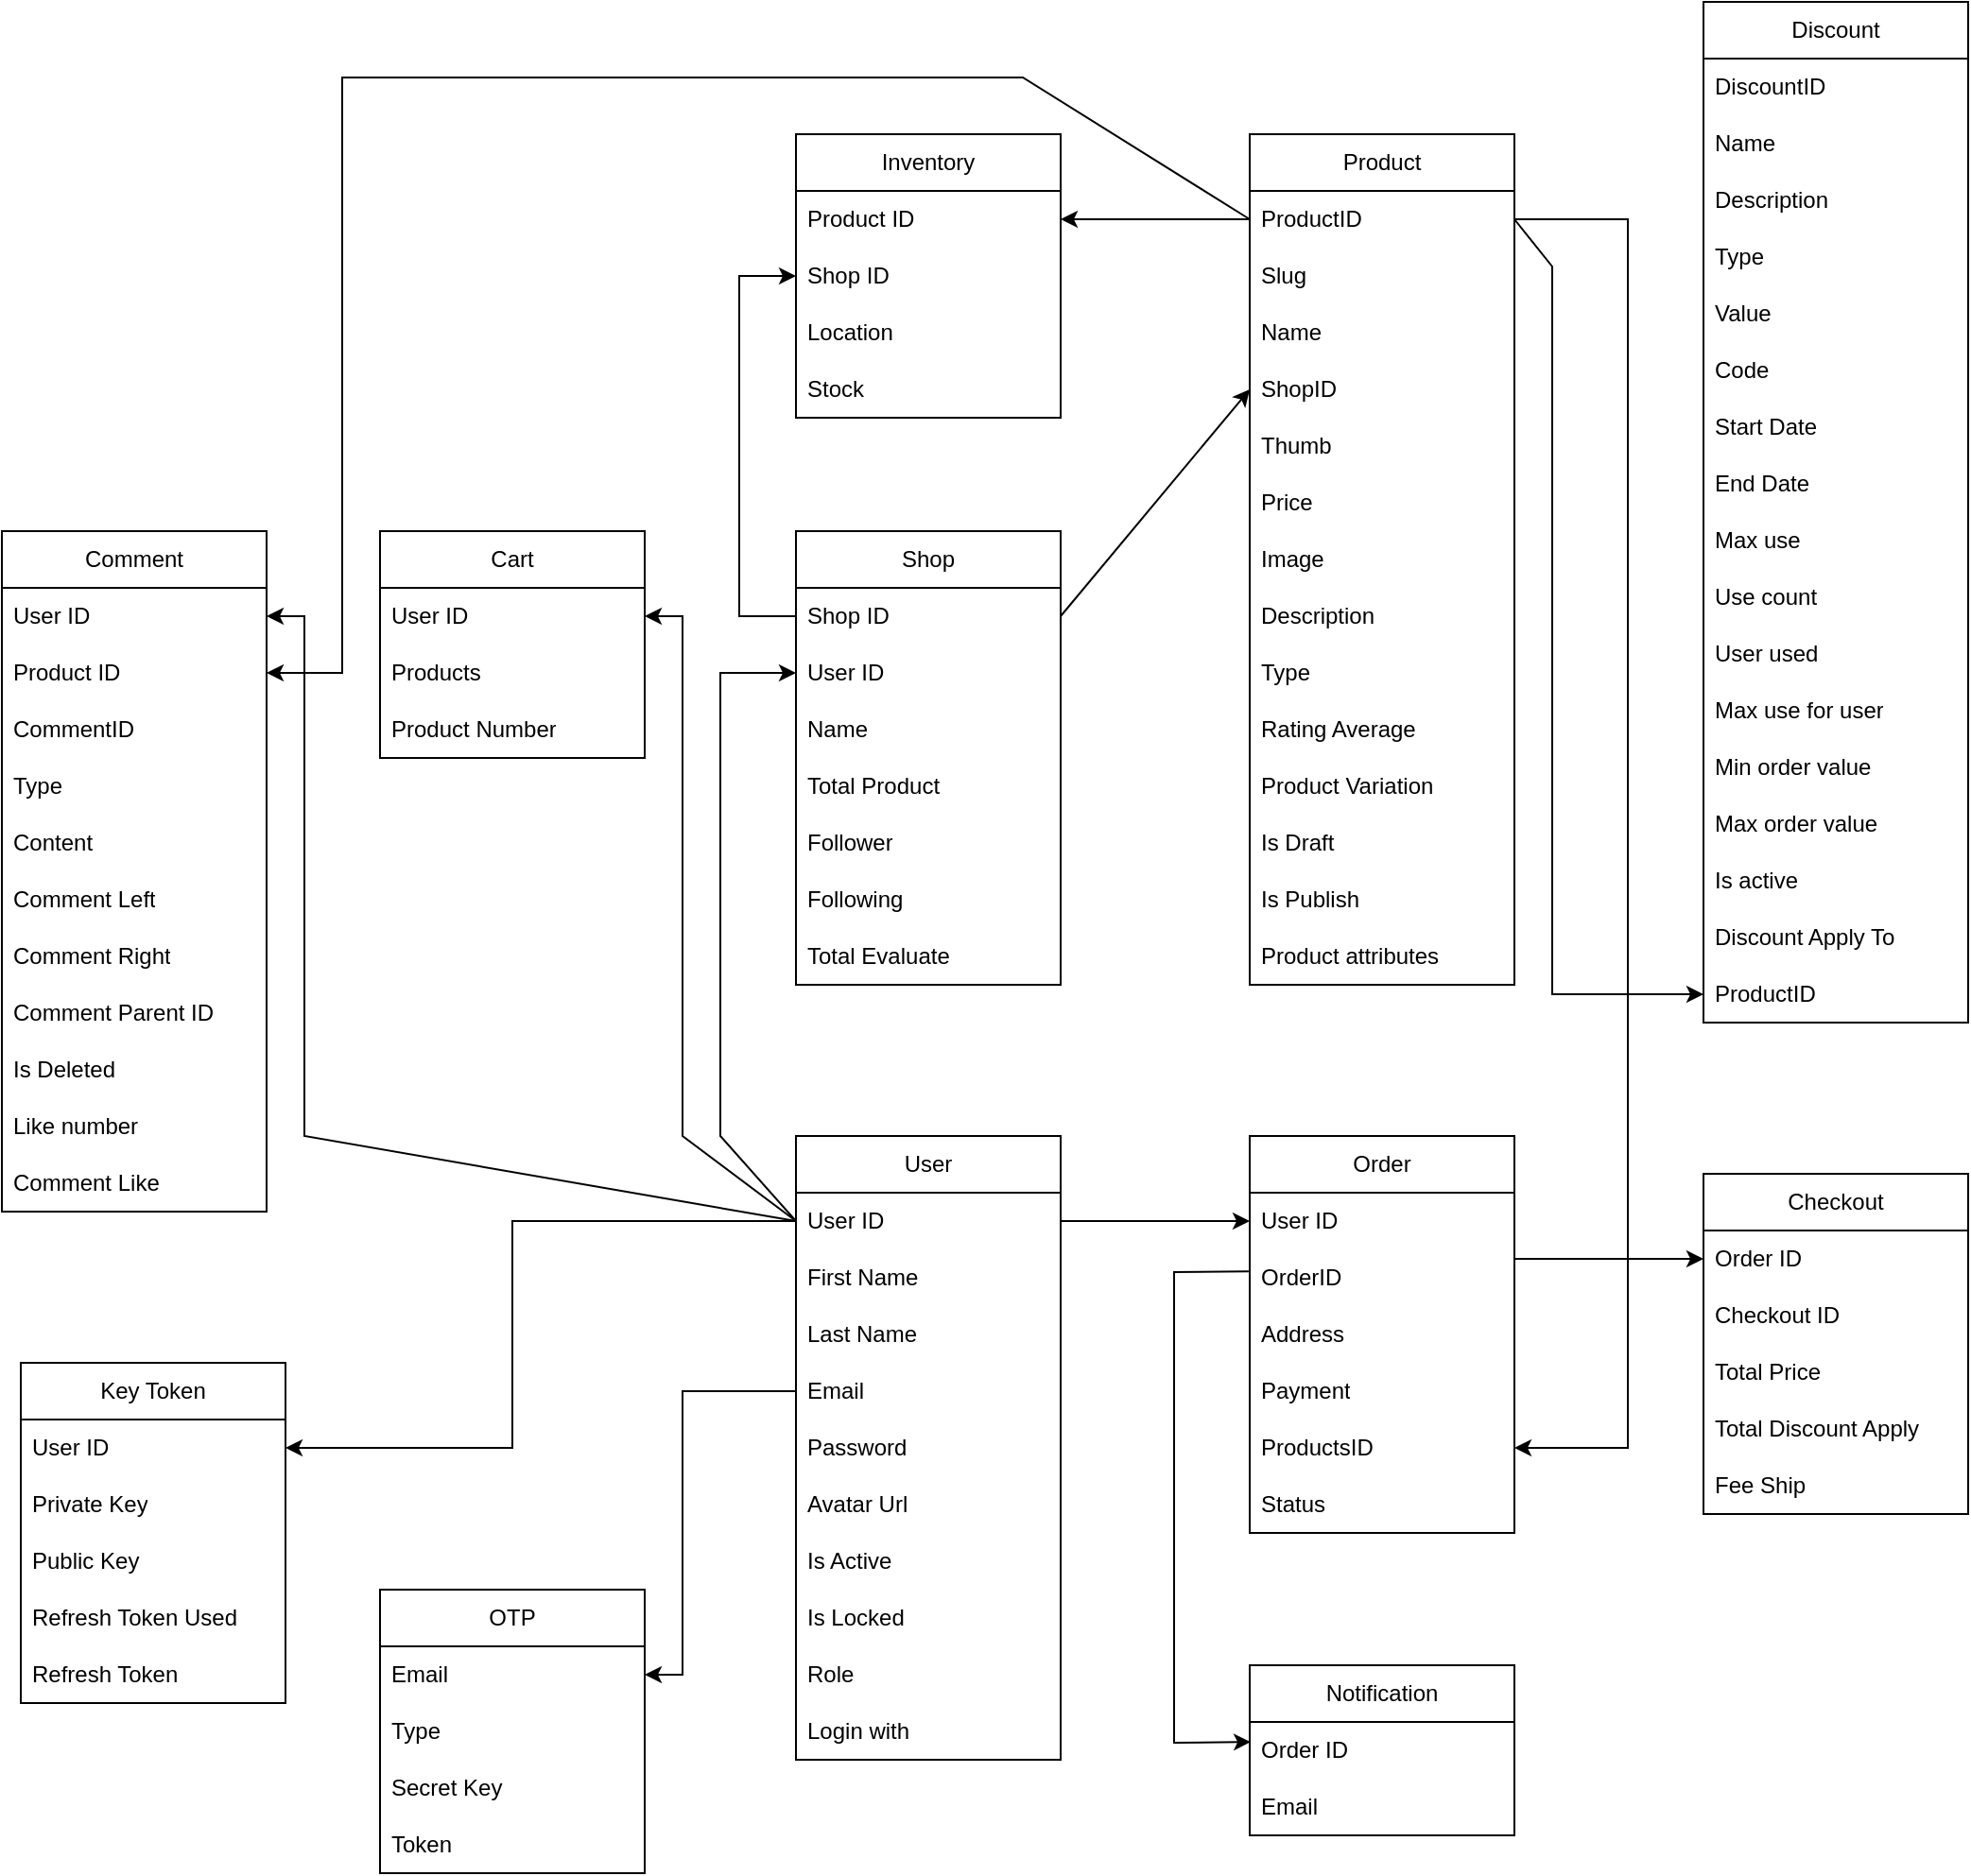 <mxfile version="21.6.9" type="github">
  <diagram name="Page-1" id="M_hGmnkSgsi9xznDHbb1">
    <mxGraphModel dx="2085" dy="1766" grid="1" gridSize="10" guides="1" tooltips="1" connect="1" arrows="1" fold="1" page="1" pageScale="1" pageWidth="850" pageHeight="1100" math="0" shadow="0">
      <root>
        <mxCell id="0" />
        <mxCell id="1" parent="0" />
        <mxCell id="zRqvdcfPMCtiTW_AI9Jo-5" value="User" style="swimlane;fontStyle=0;childLayout=stackLayout;horizontal=1;startSize=30;horizontalStack=0;resizeParent=1;resizeParentMax=0;resizeLast=0;collapsible=1;marginBottom=0;whiteSpace=wrap;html=1;" parent="1" vertex="1">
          <mxGeometry x="-400" y="40" width="140" height="330" as="geometry" />
        </mxCell>
        <mxCell id="zRqvdcfPMCtiTW_AI9Jo-6" value="User ID" style="text;strokeColor=none;fillColor=none;align=left;verticalAlign=middle;spacingLeft=4;spacingRight=4;overflow=hidden;points=[[0,0.5],[1,0.5]];portConstraint=eastwest;rotatable=0;whiteSpace=wrap;html=1;" parent="zRqvdcfPMCtiTW_AI9Jo-5" vertex="1">
          <mxGeometry y="30" width="140" height="30" as="geometry" />
        </mxCell>
        <mxCell id="zRqvdcfPMCtiTW_AI9Jo-7" value="First Name" style="text;strokeColor=none;fillColor=none;align=left;verticalAlign=middle;spacingLeft=4;spacingRight=4;overflow=hidden;points=[[0,0.5],[1,0.5]];portConstraint=eastwest;rotatable=0;whiteSpace=wrap;html=1;" parent="zRqvdcfPMCtiTW_AI9Jo-5" vertex="1">
          <mxGeometry y="60" width="140" height="30" as="geometry" />
        </mxCell>
        <mxCell id="zRqvdcfPMCtiTW_AI9Jo-8" value="Last Name" style="text;strokeColor=none;fillColor=none;align=left;verticalAlign=middle;spacingLeft=4;spacingRight=4;overflow=hidden;points=[[0,0.5],[1,0.5]];portConstraint=eastwest;rotatable=0;whiteSpace=wrap;html=1;" parent="zRqvdcfPMCtiTW_AI9Jo-5" vertex="1">
          <mxGeometry y="90" width="140" height="30" as="geometry" />
        </mxCell>
        <mxCell id="zRqvdcfPMCtiTW_AI9Jo-9" value="Email" style="text;strokeColor=none;fillColor=none;align=left;verticalAlign=middle;spacingLeft=4;spacingRight=4;overflow=hidden;points=[[0,0.5],[1,0.5]];portConstraint=eastwest;rotatable=0;whiteSpace=wrap;html=1;" parent="zRqvdcfPMCtiTW_AI9Jo-5" vertex="1">
          <mxGeometry y="120" width="140" height="30" as="geometry" />
        </mxCell>
        <mxCell id="kxRxlLuLil_mMb2oelkj-1" value="Password" style="text;strokeColor=none;fillColor=none;align=left;verticalAlign=middle;spacingLeft=4;spacingRight=4;overflow=hidden;points=[[0,0.5],[1,0.5]];portConstraint=eastwest;rotatable=0;whiteSpace=wrap;html=1;" parent="zRqvdcfPMCtiTW_AI9Jo-5" vertex="1">
          <mxGeometry y="150" width="140" height="30" as="geometry" />
        </mxCell>
        <mxCell id="zRqvdcfPMCtiTW_AI9Jo-10" value="Avatar Url" style="text;strokeColor=none;fillColor=none;align=left;verticalAlign=middle;spacingLeft=4;spacingRight=4;overflow=hidden;points=[[0,0.5],[1,0.5]];portConstraint=eastwest;rotatable=0;whiteSpace=wrap;html=1;" parent="zRqvdcfPMCtiTW_AI9Jo-5" vertex="1">
          <mxGeometry y="180" width="140" height="30" as="geometry" />
        </mxCell>
        <mxCell id="zRqvdcfPMCtiTW_AI9Jo-11" value="Is Active" style="text;strokeColor=none;fillColor=none;align=left;verticalAlign=middle;spacingLeft=4;spacingRight=4;overflow=hidden;points=[[0,0.5],[1,0.5]];portConstraint=eastwest;rotatable=0;whiteSpace=wrap;html=1;" parent="zRqvdcfPMCtiTW_AI9Jo-5" vertex="1">
          <mxGeometry y="210" width="140" height="30" as="geometry" />
        </mxCell>
        <mxCell id="zRqvdcfPMCtiTW_AI9Jo-12" value="Is Locked" style="text;strokeColor=none;fillColor=none;align=left;verticalAlign=middle;spacingLeft=4;spacingRight=4;overflow=hidden;points=[[0,0.5],[1,0.5]];portConstraint=eastwest;rotatable=0;whiteSpace=wrap;html=1;" parent="zRqvdcfPMCtiTW_AI9Jo-5" vertex="1">
          <mxGeometry y="240" width="140" height="30" as="geometry" />
        </mxCell>
        <mxCell id="zRqvdcfPMCtiTW_AI9Jo-13" value="Role" style="text;strokeColor=none;fillColor=none;align=left;verticalAlign=middle;spacingLeft=4;spacingRight=4;overflow=hidden;points=[[0,0.5],[1,0.5]];portConstraint=eastwest;rotatable=0;whiteSpace=wrap;html=1;" parent="zRqvdcfPMCtiTW_AI9Jo-5" vertex="1">
          <mxGeometry y="270" width="140" height="30" as="geometry" />
        </mxCell>
        <mxCell id="zRqvdcfPMCtiTW_AI9Jo-14" value="Login with" style="text;strokeColor=none;fillColor=none;align=left;verticalAlign=middle;spacingLeft=4;spacingRight=4;overflow=hidden;points=[[0,0.5],[1,0.5]];portConstraint=eastwest;rotatable=0;whiteSpace=wrap;html=1;" parent="zRqvdcfPMCtiTW_AI9Jo-5" vertex="1">
          <mxGeometry y="300" width="140" height="30" as="geometry" />
        </mxCell>
        <mxCell id="zRqvdcfPMCtiTW_AI9Jo-16" value="Key Token" style="swimlane;fontStyle=0;childLayout=stackLayout;horizontal=1;startSize=30;horizontalStack=0;resizeParent=1;resizeParentMax=0;resizeLast=0;collapsible=1;marginBottom=0;whiteSpace=wrap;html=1;" parent="1" vertex="1">
          <mxGeometry x="-810" y="160" width="140" height="180" as="geometry" />
        </mxCell>
        <mxCell id="zRqvdcfPMCtiTW_AI9Jo-17" value="User ID" style="text;strokeColor=none;fillColor=none;align=left;verticalAlign=middle;spacingLeft=4;spacingRight=4;overflow=hidden;points=[[0,0.5],[1,0.5]];portConstraint=eastwest;rotatable=0;whiteSpace=wrap;html=1;" parent="zRqvdcfPMCtiTW_AI9Jo-16" vertex="1">
          <mxGeometry y="30" width="140" height="30" as="geometry" />
        </mxCell>
        <mxCell id="zRqvdcfPMCtiTW_AI9Jo-18" value="Private Key" style="text;strokeColor=none;fillColor=none;align=left;verticalAlign=middle;spacingLeft=4;spacingRight=4;overflow=hidden;points=[[0,0.5],[1,0.5]];portConstraint=eastwest;rotatable=0;whiteSpace=wrap;html=1;" parent="zRqvdcfPMCtiTW_AI9Jo-16" vertex="1">
          <mxGeometry y="60" width="140" height="30" as="geometry" />
        </mxCell>
        <mxCell id="zRqvdcfPMCtiTW_AI9Jo-19" value="Public Key" style="text;strokeColor=none;fillColor=none;align=left;verticalAlign=middle;spacingLeft=4;spacingRight=4;overflow=hidden;points=[[0,0.5],[1,0.5]];portConstraint=eastwest;rotatable=0;whiteSpace=wrap;html=1;" parent="zRqvdcfPMCtiTW_AI9Jo-16" vertex="1">
          <mxGeometry y="90" width="140" height="30" as="geometry" />
        </mxCell>
        <mxCell id="zRqvdcfPMCtiTW_AI9Jo-20" value="Refresh Token Used" style="text;strokeColor=none;fillColor=none;align=left;verticalAlign=middle;spacingLeft=4;spacingRight=4;overflow=hidden;points=[[0,0.5],[1,0.5]];portConstraint=eastwest;rotatable=0;whiteSpace=wrap;html=1;" parent="zRqvdcfPMCtiTW_AI9Jo-16" vertex="1">
          <mxGeometry y="120" width="140" height="30" as="geometry" />
        </mxCell>
        <mxCell id="zRqvdcfPMCtiTW_AI9Jo-21" value="Refresh Token" style="text;strokeColor=none;fillColor=none;align=left;verticalAlign=middle;spacingLeft=4;spacingRight=4;overflow=hidden;points=[[0,0.5],[1,0.5]];portConstraint=eastwest;rotatable=0;whiteSpace=wrap;html=1;" parent="zRqvdcfPMCtiTW_AI9Jo-16" vertex="1">
          <mxGeometry y="150" width="140" height="30" as="geometry" />
        </mxCell>
        <mxCell id="zRqvdcfPMCtiTW_AI9Jo-22" value="OTP" style="swimlane;fontStyle=0;childLayout=stackLayout;horizontal=1;startSize=30;horizontalStack=0;resizeParent=1;resizeParentMax=0;resizeLast=0;collapsible=1;marginBottom=0;whiteSpace=wrap;html=1;" parent="1" vertex="1">
          <mxGeometry x="-620" y="280" width="140" height="150" as="geometry" />
        </mxCell>
        <mxCell id="zRqvdcfPMCtiTW_AI9Jo-23" value="Email" style="text;strokeColor=none;fillColor=none;align=left;verticalAlign=middle;spacingLeft=4;spacingRight=4;overflow=hidden;points=[[0,0.5],[1,0.5]];portConstraint=eastwest;rotatable=0;whiteSpace=wrap;html=1;" parent="zRqvdcfPMCtiTW_AI9Jo-22" vertex="1">
          <mxGeometry y="30" width="140" height="30" as="geometry" />
        </mxCell>
        <mxCell id="zRqvdcfPMCtiTW_AI9Jo-24" value="Type" style="text;strokeColor=none;fillColor=none;align=left;verticalAlign=middle;spacingLeft=4;spacingRight=4;overflow=hidden;points=[[0,0.5],[1,0.5]];portConstraint=eastwest;rotatable=0;whiteSpace=wrap;html=1;" parent="zRqvdcfPMCtiTW_AI9Jo-22" vertex="1">
          <mxGeometry y="60" width="140" height="30" as="geometry" />
        </mxCell>
        <mxCell id="zRqvdcfPMCtiTW_AI9Jo-25" value="Secret Key" style="text;strokeColor=none;fillColor=none;align=left;verticalAlign=middle;spacingLeft=4;spacingRight=4;overflow=hidden;points=[[0,0.5],[1,0.5]];portConstraint=eastwest;rotatable=0;whiteSpace=wrap;html=1;" parent="zRqvdcfPMCtiTW_AI9Jo-22" vertex="1">
          <mxGeometry y="90" width="140" height="30" as="geometry" />
        </mxCell>
        <mxCell id="zRqvdcfPMCtiTW_AI9Jo-26" value="Token" style="text;strokeColor=none;fillColor=none;align=left;verticalAlign=middle;spacingLeft=4;spacingRight=4;overflow=hidden;points=[[0,0.5],[1,0.5]];portConstraint=eastwest;rotatable=0;whiteSpace=wrap;html=1;" parent="zRqvdcfPMCtiTW_AI9Jo-22" vertex="1">
          <mxGeometry y="120" width="140" height="30" as="geometry" />
        </mxCell>
        <mxCell id="zRqvdcfPMCtiTW_AI9Jo-38" value="Product" style="swimlane;fontStyle=0;childLayout=stackLayout;horizontal=1;startSize=30;horizontalStack=0;resizeParent=1;resizeParentMax=0;resizeLast=0;collapsible=1;marginBottom=0;whiteSpace=wrap;html=1;" parent="1" vertex="1">
          <mxGeometry x="-160" y="-490" width="140" height="450" as="geometry" />
        </mxCell>
        <mxCell id="zRqvdcfPMCtiTW_AI9Jo-55" value="ProductID" style="text;strokeColor=none;fillColor=none;align=left;verticalAlign=middle;spacingLeft=4;spacingRight=4;overflow=hidden;points=[[0,0.5],[1,0.5]];portConstraint=eastwest;rotatable=0;whiteSpace=wrap;html=1;" parent="zRqvdcfPMCtiTW_AI9Jo-38" vertex="1">
          <mxGeometry y="30" width="140" height="30" as="geometry" />
        </mxCell>
        <mxCell id="zRqvdcfPMCtiTW_AI9Jo-41" value="Slug" style="text;strokeColor=none;fillColor=none;align=left;verticalAlign=middle;spacingLeft=4;spacingRight=4;overflow=hidden;points=[[0,0.5],[1,0.5]];portConstraint=eastwest;rotatable=0;whiteSpace=wrap;html=1;" parent="zRqvdcfPMCtiTW_AI9Jo-38" vertex="1">
          <mxGeometry y="60" width="140" height="30" as="geometry" />
        </mxCell>
        <mxCell id="zRqvdcfPMCtiTW_AI9Jo-39" value="Name" style="text;strokeColor=none;fillColor=none;align=left;verticalAlign=middle;spacingLeft=4;spacingRight=4;overflow=hidden;points=[[0,0.5],[1,0.5]];portConstraint=eastwest;rotatable=0;whiteSpace=wrap;html=1;" parent="zRqvdcfPMCtiTW_AI9Jo-38" vertex="1">
          <mxGeometry y="90" width="140" height="30" as="geometry" />
        </mxCell>
        <mxCell id="zRqvdcfPMCtiTW_AI9Jo-45" value="ShopID" style="text;strokeColor=none;fillColor=none;align=left;verticalAlign=middle;spacingLeft=4;spacingRight=4;overflow=hidden;points=[[0,0.5],[1,0.5]];portConstraint=eastwest;rotatable=0;whiteSpace=wrap;html=1;" parent="zRqvdcfPMCtiTW_AI9Jo-38" vertex="1">
          <mxGeometry y="120" width="140" height="30" as="geometry" />
        </mxCell>
        <mxCell id="zRqvdcfPMCtiTW_AI9Jo-40" value="Thumb" style="text;strokeColor=none;fillColor=none;align=left;verticalAlign=middle;spacingLeft=4;spacingRight=4;overflow=hidden;points=[[0,0.5],[1,0.5]];portConstraint=eastwest;rotatable=0;whiteSpace=wrap;html=1;" parent="zRqvdcfPMCtiTW_AI9Jo-38" vertex="1">
          <mxGeometry y="150" width="140" height="30" as="geometry" />
        </mxCell>
        <mxCell id="zRqvdcfPMCtiTW_AI9Jo-43" value="Price" style="text;strokeColor=none;fillColor=none;align=left;verticalAlign=middle;spacingLeft=4;spacingRight=4;overflow=hidden;points=[[0,0.5],[1,0.5]];portConstraint=eastwest;rotatable=0;whiteSpace=wrap;html=1;" parent="zRqvdcfPMCtiTW_AI9Jo-38" vertex="1">
          <mxGeometry y="180" width="140" height="30" as="geometry" />
        </mxCell>
        <mxCell id="zRqvdcfPMCtiTW_AI9Jo-49" value="Image" style="text;strokeColor=none;fillColor=none;align=left;verticalAlign=middle;spacingLeft=4;spacingRight=4;overflow=hidden;points=[[0,0.5],[1,0.5]];portConstraint=eastwest;rotatable=0;whiteSpace=wrap;html=1;" parent="zRqvdcfPMCtiTW_AI9Jo-38" vertex="1">
          <mxGeometry y="210" width="140" height="30" as="geometry" />
        </mxCell>
        <mxCell id="zRqvdcfPMCtiTW_AI9Jo-42" value="Description" style="text;strokeColor=none;fillColor=none;align=left;verticalAlign=middle;spacingLeft=4;spacingRight=4;overflow=hidden;points=[[0,0.5],[1,0.5]];portConstraint=eastwest;rotatable=0;whiteSpace=wrap;html=1;" parent="zRqvdcfPMCtiTW_AI9Jo-38" vertex="1">
          <mxGeometry y="240" width="140" height="30" as="geometry" />
        </mxCell>
        <mxCell id="zRqvdcfPMCtiTW_AI9Jo-50" value="Type" style="text;strokeColor=none;fillColor=none;align=left;verticalAlign=middle;spacingLeft=4;spacingRight=4;overflow=hidden;points=[[0,0.5],[1,0.5]];portConstraint=eastwest;rotatable=0;whiteSpace=wrap;html=1;" parent="zRqvdcfPMCtiTW_AI9Jo-38" vertex="1">
          <mxGeometry y="270" width="140" height="30" as="geometry" />
        </mxCell>
        <mxCell id="zRqvdcfPMCtiTW_AI9Jo-44" value="Rating Average" style="text;strokeColor=none;fillColor=none;align=left;verticalAlign=middle;spacingLeft=4;spacingRight=4;overflow=hidden;points=[[0,0.5],[1,0.5]];portConstraint=eastwest;rotatable=0;whiteSpace=wrap;html=1;" parent="zRqvdcfPMCtiTW_AI9Jo-38" vertex="1">
          <mxGeometry y="300" width="140" height="30" as="geometry" />
        </mxCell>
        <mxCell id="zRqvdcfPMCtiTW_AI9Jo-46" value="Product Variation" style="text;strokeColor=none;fillColor=none;align=left;verticalAlign=middle;spacingLeft=4;spacingRight=4;overflow=hidden;points=[[0,0.5],[1,0.5]];portConstraint=eastwest;rotatable=0;whiteSpace=wrap;html=1;" parent="zRqvdcfPMCtiTW_AI9Jo-38" vertex="1">
          <mxGeometry y="330" width="140" height="30" as="geometry" />
        </mxCell>
        <mxCell id="zRqvdcfPMCtiTW_AI9Jo-47" value="Is Draft" style="text;strokeColor=none;fillColor=none;align=left;verticalAlign=middle;spacingLeft=4;spacingRight=4;overflow=hidden;points=[[0,0.5],[1,0.5]];portConstraint=eastwest;rotatable=0;whiteSpace=wrap;html=1;" parent="zRqvdcfPMCtiTW_AI9Jo-38" vertex="1">
          <mxGeometry y="360" width="140" height="30" as="geometry" />
        </mxCell>
        <mxCell id="zRqvdcfPMCtiTW_AI9Jo-48" value="Is Publish" style="text;strokeColor=none;fillColor=none;align=left;verticalAlign=middle;spacingLeft=4;spacingRight=4;overflow=hidden;points=[[0,0.5],[1,0.5]];portConstraint=eastwest;rotatable=0;whiteSpace=wrap;html=1;" parent="zRqvdcfPMCtiTW_AI9Jo-38" vertex="1">
          <mxGeometry y="390" width="140" height="30" as="geometry" />
        </mxCell>
        <mxCell id="zRqvdcfPMCtiTW_AI9Jo-71" value="Product attributes" style="text;strokeColor=none;fillColor=none;align=left;verticalAlign=middle;spacingLeft=4;spacingRight=4;overflow=hidden;points=[[0,0.5],[1,0.5]];portConstraint=eastwest;rotatable=0;whiteSpace=wrap;html=1;" parent="zRqvdcfPMCtiTW_AI9Jo-38" vertex="1">
          <mxGeometry y="420" width="140" height="30" as="geometry" />
        </mxCell>
        <mxCell id="zRqvdcfPMCtiTW_AI9Jo-51" value="Discount" style="swimlane;fontStyle=0;childLayout=stackLayout;horizontal=1;startSize=30;horizontalStack=0;resizeParent=1;resizeParentMax=0;resizeLast=0;collapsible=1;marginBottom=0;whiteSpace=wrap;html=1;" parent="1" vertex="1">
          <mxGeometry x="80" y="-560" width="140" height="540" as="geometry" />
        </mxCell>
        <mxCell id="zRqvdcfPMCtiTW_AI9Jo-52" value="DiscountID" style="text;strokeColor=none;fillColor=none;align=left;verticalAlign=middle;spacingLeft=4;spacingRight=4;overflow=hidden;points=[[0,0.5],[1,0.5]];portConstraint=eastwest;rotatable=0;whiteSpace=wrap;html=1;" parent="zRqvdcfPMCtiTW_AI9Jo-51" vertex="1">
          <mxGeometry y="30" width="140" height="30" as="geometry" />
        </mxCell>
        <mxCell id="zRqvdcfPMCtiTW_AI9Jo-53" value="Name" style="text;strokeColor=none;fillColor=none;align=left;verticalAlign=middle;spacingLeft=4;spacingRight=4;overflow=hidden;points=[[0,0.5],[1,0.5]];portConstraint=eastwest;rotatable=0;whiteSpace=wrap;html=1;" parent="zRqvdcfPMCtiTW_AI9Jo-51" vertex="1">
          <mxGeometry y="60" width="140" height="30" as="geometry" />
        </mxCell>
        <mxCell id="zRqvdcfPMCtiTW_AI9Jo-54" value="Description" style="text;strokeColor=none;fillColor=none;align=left;verticalAlign=middle;spacingLeft=4;spacingRight=4;overflow=hidden;points=[[0,0.5],[1,0.5]];portConstraint=eastwest;rotatable=0;whiteSpace=wrap;html=1;" parent="zRqvdcfPMCtiTW_AI9Jo-51" vertex="1">
          <mxGeometry y="90" width="140" height="30" as="geometry" />
        </mxCell>
        <mxCell id="zRqvdcfPMCtiTW_AI9Jo-56" value="Type" style="text;strokeColor=none;fillColor=none;align=left;verticalAlign=middle;spacingLeft=4;spacingRight=4;overflow=hidden;points=[[0,0.5],[1,0.5]];portConstraint=eastwest;rotatable=0;whiteSpace=wrap;html=1;" parent="zRqvdcfPMCtiTW_AI9Jo-51" vertex="1">
          <mxGeometry y="120" width="140" height="30" as="geometry" />
        </mxCell>
        <mxCell id="zRqvdcfPMCtiTW_AI9Jo-57" value="Value" style="text;strokeColor=none;fillColor=none;align=left;verticalAlign=middle;spacingLeft=4;spacingRight=4;overflow=hidden;points=[[0,0.5],[1,0.5]];portConstraint=eastwest;rotatable=0;whiteSpace=wrap;html=1;" parent="zRqvdcfPMCtiTW_AI9Jo-51" vertex="1">
          <mxGeometry y="150" width="140" height="30" as="geometry" />
        </mxCell>
        <mxCell id="zRqvdcfPMCtiTW_AI9Jo-58" value="Code" style="text;strokeColor=none;fillColor=none;align=left;verticalAlign=middle;spacingLeft=4;spacingRight=4;overflow=hidden;points=[[0,0.5],[1,0.5]];portConstraint=eastwest;rotatable=0;whiteSpace=wrap;html=1;" parent="zRqvdcfPMCtiTW_AI9Jo-51" vertex="1">
          <mxGeometry y="180" width="140" height="30" as="geometry" />
        </mxCell>
        <mxCell id="zRqvdcfPMCtiTW_AI9Jo-59" value="Start Date" style="text;strokeColor=none;fillColor=none;align=left;verticalAlign=middle;spacingLeft=4;spacingRight=4;overflow=hidden;points=[[0,0.5],[1,0.5]];portConstraint=eastwest;rotatable=0;whiteSpace=wrap;html=1;" parent="zRqvdcfPMCtiTW_AI9Jo-51" vertex="1">
          <mxGeometry y="210" width="140" height="30" as="geometry" />
        </mxCell>
        <mxCell id="zRqvdcfPMCtiTW_AI9Jo-60" value="End Date" style="text;strokeColor=none;fillColor=none;align=left;verticalAlign=middle;spacingLeft=4;spacingRight=4;overflow=hidden;points=[[0,0.5],[1,0.5]];portConstraint=eastwest;rotatable=0;whiteSpace=wrap;html=1;" parent="zRqvdcfPMCtiTW_AI9Jo-51" vertex="1">
          <mxGeometry y="240" width="140" height="30" as="geometry" />
        </mxCell>
        <mxCell id="zRqvdcfPMCtiTW_AI9Jo-61" value="Max use" style="text;strokeColor=none;fillColor=none;align=left;verticalAlign=middle;spacingLeft=4;spacingRight=4;overflow=hidden;points=[[0,0.5],[1,0.5]];portConstraint=eastwest;rotatable=0;whiteSpace=wrap;html=1;" parent="zRqvdcfPMCtiTW_AI9Jo-51" vertex="1">
          <mxGeometry y="270" width="140" height="30" as="geometry" />
        </mxCell>
        <mxCell id="zRqvdcfPMCtiTW_AI9Jo-62" value="Use count" style="text;strokeColor=none;fillColor=none;align=left;verticalAlign=middle;spacingLeft=4;spacingRight=4;overflow=hidden;points=[[0,0.5],[1,0.5]];portConstraint=eastwest;rotatable=0;whiteSpace=wrap;html=1;" parent="zRqvdcfPMCtiTW_AI9Jo-51" vertex="1">
          <mxGeometry y="300" width="140" height="30" as="geometry" />
        </mxCell>
        <mxCell id="zRqvdcfPMCtiTW_AI9Jo-63" value="User used" style="text;strokeColor=none;fillColor=none;align=left;verticalAlign=middle;spacingLeft=4;spacingRight=4;overflow=hidden;points=[[0,0.5],[1,0.5]];portConstraint=eastwest;rotatable=0;whiteSpace=wrap;html=1;" parent="zRqvdcfPMCtiTW_AI9Jo-51" vertex="1">
          <mxGeometry y="330" width="140" height="30" as="geometry" />
        </mxCell>
        <mxCell id="zRqvdcfPMCtiTW_AI9Jo-64" value="Max use for user" style="text;strokeColor=none;fillColor=none;align=left;verticalAlign=middle;spacingLeft=4;spacingRight=4;overflow=hidden;points=[[0,0.5],[1,0.5]];portConstraint=eastwest;rotatable=0;whiteSpace=wrap;html=1;" parent="zRqvdcfPMCtiTW_AI9Jo-51" vertex="1">
          <mxGeometry y="360" width="140" height="30" as="geometry" />
        </mxCell>
        <mxCell id="zRqvdcfPMCtiTW_AI9Jo-65" value="Min order value" style="text;strokeColor=none;fillColor=none;align=left;verticalAlign=middle;spacingLeft=4;spacingRight=4;overflow=hidden;points=[[0,0.5],[1,0.5]];portConstraint=eastwest;rotatable=0;whiteSpace=wrap;html=1;" parent="zRqvdcfPMCtiTW_AI9Jo-51" vertex="1">
          <mxGeometry y="390" width="140" height="30" as="geometry" />
        </mxCell>
        <mxCell id="zRqvdcfPMCtiTW_AI9Jo-66" value="Max order value" style="text;strokeColor=none;fillColor=none;align=left;verticalAlign=middle;spacingLeft=4;spacingRight=4;overflow=hidden;points=[[0,0.5],[1,0.5]];portConstraint=eastwest;rotatable=0;whiteSpace=wrap;html=1;" parent="zRqvdcfPMCtiTW_AI9Jo-51" vertex="1">
          <mxGeometry y="420" width="140" height="30" as="geometry" />
        </mxCell>
        <mxCell id="zRqvdcfPMCtiTW_AI9Jo-68" value="Is active" style="text;strokeColor=none;fillColor=none;align=left;verticalAlign=middle;spacingLeft=4;spacingRight=4;overflow=hidden;points=[[0,0.5],[1,0.5]];portConstraint=eastwest;rotatable=0;whiteSpace=wrap;html=1;" parent="zRqvdcfPMCtiTW_AI9Jo-51" vertex="1">
          <mxGeometry y="450" width="140" height="30" as="geometry" />
        </mxCell>
        <mxCell id="zRqvdcfPMCtiTW_AI9Jo-69" value="Discount Apply To" style="text;strokeColor=none;fillColor=none;align=left;verticalAlign=middle;spacingLeft=4;spacingRight=4;overflow=hidden;points=[[0,0.5],[1,0.5]];portConstraint=eastwest;rotatable=0;whiteSpace=wrap;html=1;" parent="zRqvdcfPMCtiTW_AI9Jo-51" vertex="1">
          <mxGeometry y="480" width="140" height="30" as="geometry" />
        </mxCell>
        <mxCell id="zRqvdcfPMCtiTW_AI9Jo-70" value="ProductID" style="text;strokeColor=none;fillColor=none;align=left;verticalAlign=middle;spacingLeft=4;spacingRight=4;overflow=hidden;points=[[0,0.5],[1,0.5]];portConstraint=eastwest;rotatable=0;whiteSpace=wrap;html=1;" parent="zRqvdcfPMCtiTW_AI9Jo-51" vertex="1">
          <mxGeometry y="510" width="140" height="30" as="geometry" />
        </mxCell>
        <mxCell id="zRqvdcfPMCtiTW_AI9Jo-72" value="Shop" style="swimlane;fontStyle=0;childLayout=stackLayout;horizontal=1;startSize=30;horizontalStack=0;resizeParent=1;resizeParentMax=0;resizeLast=0;collapsible=1;marginBottom=0;whiteSpace=wrap;html=1;" parent="1" vertex="1">
          <mxGeometry x="-400" y="-280" width="140" height="240" as="geometry" />
        </mxCell>
        <mxCell id="zRqvdcfPMCtiTW_AI9Jo-75" value="Shop ID" style="text;strokeColor=none;fillColor=none;align=left;verticalAlign=middle;spacingLeft=4;spacingRight=4;overflow=hidden;points=[[0,0.5],[1,0.5]];portConstraint=eastwest;rotatable=0;whiteSpace=wrap;html=1;" parent="zRqvdcfPMCtiTW_AI9Jo-72" vertex="1">
          <mxGeometry y="30" width="140" height="30" as="geometry" />
        </mxCell>
        <mxCell id="zRqvdcfPMCtiTW_AI9Jo-73" value="User ID" style="text;strokeColor=none;fillColor=none;align=left;verticalAlign=middle;spacingLeft=4;spacingRight=4;overflow=hidden;points=[[0,0.5],[1,0.5]];portConstraint=eastwest;rotatable=0;whiteSpace=wrap;html=1;" parent="zRqvdcfPMCtiTW_AI9Jo-72" vertex="1">
          <mxGeometry y="60" width="140" height="30" as="geometry" />
        </mxCell>
        <mxCell id="zRqvdcfPMCtiTW_AI9Jo-74" value="Name" style="text;strokeColor=none;fillColor=none;align=left;verticalAlign=middle;spacingLeft=4;spacingRight=4;overflow=hidden;points=[[0,0.5],[1,0.5]];portConstraint=eastwest;rotatable=0;whiteSpace=wrap;html=1;" parent="zRqvdcfPMCtiTW_AI9Jo-72" vertex="1">
          <mxGeometry y="90" width="140" height="30" as="geometry" />
        </mxCell>
        <mxCell id="zRqvdcfPMCtiTW_AI9Jo-76" value="Total Product" style="text;strokeColor=none;fillColor=none;align=left;verticalAlign=middle;spacingLeft=4;spacingRight=4;overflow=hidden;points=[[0,0.5],[1,0.5]];portConstraint=eastwest;rotatable=0;whiteSpace=wrap;html=1;" parent="zRqvdcfPMCtiTW_AI9Jo-72" vertex="1">
          <mxGeometry y="120" width="140" height="30" as="geometry" />
        </mxCell>
        <mxCell id="zRqvdcfPMCtiTW_AI9Jo-77" value="Follower" style="text;strokeColor=none;fillColor=none;align=left;verticalAlign=middle;spacingLeft=4;spacingRight=4;overflow=hidden;points=[[0,0.5],[1,0.5]];portConstraint=eastwest;rotatable=0;whiteSpace=wrap;html=1;" parent="zRqvdcfPMCtiTW_AI9Jo-72" vertex="1">
          <mxGeometry y="150" width="140" height="30" as="geometry" />
        </mxCell>
        <mxCell id="zRqvdcfPMCtiTW_AI9Jo-78" value="Following" style="text;strokeColor=none;fillColor=none;align=left;verticalAlign=middle;spacingLeft=4;spacingRight=4;overflow=hidden;points=[[0,0.5],[1,0.5]];portConstraint=eastwest;rotatable=0;whiteSpace=wrap;html=1;" parent="zRqvdcfPMCtiTW_AI9Jo-72" vertex="1">
          <mxGeometry y="180" width="140" height="30" as="geometry" />
        </mxCell>
        <mxCell id="zRqvdcfPMCtiTW_AI9Jo-79" value="Total Evaluate" style="text;strokeColor=none;fillColor=none;align=left;verticalAlign=middle;spacingLeft=4;spacingRight=4;overflow=hidden;points=[[0,0.5],[1,0.5]];portConstraint=eastwest;rotatable=0;whiteSpace=wrap;html=1;" parent="zRqvdcfPMCtiTW_AI9Jo-72" vertex="1">
          <mxGeometry y="210" width="140" height="30" as="geometry" />
        </mxCell>
        <mxCell id="zRqvdcfPMCtiTW_AI9Jo-80" value="Order" style="swimlane;fontStyle=0;childLayout=stackLayout;horizontal=1;startSize=30;horizontalStack=0;resizeParent=1;resizeParentMax=0;resizeLast=0;collapsible=1;marginBottom=0;whiteSpace=wrap;html=1;" parent="1" vertex="1">
          <mxGeometry x="-160" y="40" width="140" height="210" as="geometry" />
        </mxCell>
        <mxCell id="zRqvdcfPMCtiTW_AI9Jo-108" value="User ID" style="text;strokeColor=none;fillColor=none;align=left;verticalAlign=middle;spacingLeft=4;spacingRight=4;overflow=hidden;points=[[0,0.5],[1,0.5]];portConstraint=eastwest;rotatable=0;whiteSpace=wrap;html=1;" parent="zRqvdcfPMCtiTW_AI9Jo-80" vertex="1">
          <mxGeometry y="30" width="140" height="30" as="geometry" />
        </mxCell>
        <mxCell id="zRqvdcfPMCtiTW_AI9Jo-82" value="OrderID" style="text;strokeColor=none;fillColor=none;align=left;verticalAlign=middle;spacingLeft=4;spacingRight=4;overflow=hidden;points=[[0,0.5],[1,0.5]];portConstraint=eastwest;rotatable=0;whiteSpace=wrap;html=1;" parent="zRqvdcfPMCtiTW_AI9Jo-80" vertex="1">
          <mxGeometry y="60" width="140" height="30" as="geometry" />
        </mxCell>
        <mxCell id="zRqvdcfPMCtiTW_AI9Jo-83" value="Address" style="text;strokeColor=none;fillColor=none;align=left;verticalAlign=middle;spacingLeft=4;spacingRight=4;overflow=hidden;points=[[0,0.5],[1,0.5]];portConstraint=eastwest;rotatable=0;whiteSpace=wrap;html=1;" parent="zRqvdcfPMCtiTW_AI9Jo-80" vertex="1">
          <mxGeometry y="90" width="140" height="30" as="geometry" />
        </mxCell>
        <mxCell id="zRqvdcfPMCtiTW_AI9Jo-84" value="Payment" style="text;strokeColor=none;fillColor=none;align=left;verticalAlign=middle;spacingLeft=4;spacingRight=4;overflow=hidden;points=[[0,0.5],[1,0.5]];portConstraint=eastwest;rotatable=0;whiteSpace=wrap;html=1;" parent="zRqvdcfPMCtiTW_AI9Jo-80" vertex="1">
          <mxGeometry y="120" width="140" height="30" as="geometry" />
        </mxCell>
        <mxCell id="zRqvdcfPMCtiTW_AI9Jo-85" value="ProductsID" style="text;strokeColor=none;fillColor=none;align=left;verticalAlign=middle;spacingLeft=4;spacingRight=4;overflow=hidden;points=[[0,0.5],[1,0.5]];portConstraint=eastwest;rotatable=0;whiteSpace=wrap;html=1;" parent="zRqvdcfPMCtiTW_AI9Jo-80" vertex="1">
          <mxGeometry y="150" width="140" height="30" as="geometry" />
        </mxCell>
        <mxCell id="zRqvdcfPMCtiTW_AI9Jo-86" value="Status" style="text;strokeColor=none;fillColor=none;align=left;verticalAlign=middle;spacingLeft=4;spacingRight=4;overflow=hidden;points=[[0,0.5],[1,0.5]];portConstraint=eastwest;rotatable=0;whiteSpace=wrap;html=1;" parent="zRqvdcfPMCtiTW_AI9Jo-80" vertex="1">
          <mxGeometry y="180" width="140" height="30" as="geometry" />
        </mxCell>
        <mxCell id="zRqvdcfPMCtiTW_AI9Jo-87" value="Checkout" style="swimlane;fontStyle=0;childLayout=stackLayout;horizontal=1;startSize=30;horizontalStack=0;resizeParent=1;resizeParentMax=0;resizeLast=0;collapsible=1;marginBottom=0;whiteSpace=wrap;html=1;" parent="1" vertex="1">
          <mxGeometry x="80" y="60" width="140" height="180" as="geometry" />
        </mxCell>
        <mxCell id="zRqvdcfPMCtiTW_AI9Jo-88" value="Order ID" style="text;strokeColor=none;fillColor=none;align=left;verticalAlign=middle;spacingLeft=4;spacingRight=4;overflow=hidden;points=[[0,0.5],[1,0.5]];portConstraint=eastwest;rotatable=0;whiteSpace=wrap;html=1;" parent="zRqvdcfPMCtiTW_AI9Jo-87" vertex="1">
          <mxGeometry y="30" width="140" height="30" as="geometry" />
        </mxCell>
        <mxCell id="tHatyI_C3XNmniZCfLCv-1" value="Checkout ID" style="text;strokeColor=none;fillColor=none;align=left;verticalAlign=middle;spacingLeft=4;spacingRight=4;overflow=hidden;points=[[0,0.5],[1,0.5]];portConstraint=eastwest;rotatable=0;whiteSpace=wrap;html=1;" parent="zRqvdcfPMCtiTW_AI9Jo-87" vertex="1">
          <mxGeometry y="60" width="140" height="30" as="geometry" />
        </mxCell>
        <mxCell id="zRqvdcfPMCtiTW_AI9Jo-89" value="Total Price" style="text;strokeColor=none;fillColor=none;align=left;verticalAlign=middle;spacingLeft=4;spacingRight=4;overflow=hidden;points=[[0,0.5],[1,0.5]];portConstraint=eastwest;rotatable=0;whiteSpace=wrap;html=1;" parent="zRqvdcfPMCtiTW_AI9Jo-87" vertex="1">
          <mxGeometry y="90" width="140" height="30" as="geometry" />
        </mxCell>
        <mxCell id="zRqvdcfPMCtiTW_AI9Jo-90" value="Total Discount Apply" style="text;strokeColor=none;fillColor=none;align=left;verticalAlign=middle;spacingLeft=4;spacingRight=4;overflow=hidden;points=[[0,0.5],[1,0.5]];portConstraint=eastwest;rotatable=0;whiteSpace=wrap;html=1;" parent="zRqvdcfPMCtiTW_AI9Jo-87" vertex="1">
          <mxGeometry y="120" width="140" height="30" as="geometry" />
        </mxCell>
        <mxCell id="zRqvdcfPMCtiTW_AI9Jo-91" value="Fee Ship" style="text;strokeColor=none;fillColor=none;align=left;verticalAlign=middle;spacingLeft=4;spacingRight=4;overflow=hidden;points=[[0,0.5],[1,0.5]];portConstraint=eastwest;rotatable=0;whiteSpace=wrap;html=1;" parent="zRqvdcfPMCtiTW_AI9Jo-87" vertex="1">
          <mxGeometry y="150" width="140" height="30" as="geometry" />
        </mxCell>
        <mxCell id="zRqvdcfPMCtiTW_AI9Jo-104" value="Inventory" style="swimlane;fontStyle=0;childLayout=stackLayout;horizontal=1;startSize=30;horizontalStack=0;resizeParent=1;resizeParentMax=0;resizeLast=0;collapsible=1;marginBottom=0;whiteSpace=wrap;html=1;" parent="1" vertex="1">
          <mxGeometry x="-400" y="-490" width="140" height="150" as="geometry" />
        </mxCell>
        <mxCell id="zRqvdcfPMCtiTW_AI9Jo-105" value="Product ID" style="text;strokeColor=none;fillColor=none;align=left;verticalAlign=middle;spacingLeft=4;spacingRight=4;overflow=hidden;points=[[0,0.5],[1,0.5]];portConstraint=eastwest;rotatable=0;whiteSpace=wrap;html=1;" parent="zRqvdcfPMCtiTW_AI9Jo-104" vertex="1">
          <mxGeometry y="30" width="140" height="30" as="geometry" />
        </mxCell>
        <mxCell id="zRqvdcfPMCtiTW_AI9Jo-106" value="Shop ID" style="text;strokeColor=none;fillColor=none;align=left;verticalAlign=middle;spacingLeft=4;spacingRight=4;overflow=hidden;points=[[0,0.5],[1,0.5]];portConstraint=eastwest;rotatable=0;whiteSpace=wrap;html=1;" parent="zRqvdcfPMCtiTW_AI9Jo-104" vertex="1">
          <mxGeometry y="60" width="140" height="30" as="geometry" />
        </mxCell>
        <mxCell id="zRqvdcfPMCtiTW_AI9Jo-107" value="Location" style="text;strokeColor=none;fillColor=none;align=left;verticalAlign=middle;spacingLeft=4;spacingRight=4;overflow=hidden;points=[[0,0.5],[1,0.5]];portConstraint=eastwest;rotatable=0;whiteSpace=wrap;html=1;" parent="zRqvdcfPMCtiTW_AI9Jo-104" vertex="1">
          <mxGeometry y="90" width="140" height="30" as="geometry" />
        </mxCell>
        <mxCell id="zRqvdcfPMCtiTW_AI9Jo-109" value="Stock" style="text;strokeColor=none;fillColor=none;align=left;verticalAlign=middle;spacingLeft=4;spacingRight=4;overflow=hidden;points=[[0,0.5],[1,0.5]];portConstraint=eastwest;rotatable=1;whiteSpace=wrap;html=1;movable=1;resizable=1;deletable=1;editable=1;locked=0;connectable=1;" parent="zRqvdcfPMCtiTW_AI9Jo-104" vertex="1">
          <mxGeometry y="120" width="140" height="30" as="geometry" />
        </mxCell>
        <mxCell id="zRqvdcfPMCtiTW_AI9Jo-111" value="Cart" style="swimlane;fontStyle=0;childLayout=stackLayout;horizontal=1;startSize=30;horizontalStack=0;resizeParent=1;resizeParentMax=0;resizeLast=0;collapsible=1;marginBottom=0;whiteSpace=wrap;html=1;" parent="1" vertex="1">
          <mxGeometry x="-620" y="-280" width="140" height="120" as="geometry" />
        </mxCell>
        <mxCell id="zRqvdcfPMCtiTW_AI9Jo-112" value="User ID" style="text;strokeColor=none;fillColor=none;align=left;verticalAlign=middle;spacingLeft=4;spacingRight=4;overflow=hidden;points=[[0,0.5],[1,0.5]];portConstraint=eastwest;rotatable=0;whiteSpace=wrap;html=1;" parent="zRqvdcfPMCtiTW_AI9Jo-111" vertex="1">
          <mxGeometry y="30" width="140" height="30" as="geometry" />
        </mxCell>
        <mxCell id="zRqvdcfPMCtiTW_AI9Jo-113" value="Products" style="text;strokeColor=none;fillColor=none;align=left;verticalAlign=middle;spacingLeft=4;spacingRight=4;overflow=hidden;points=[[0,0.5],[1,0.5]];portConstraint=eastwest;rotatable=0;whiteSpace=wrap;html=1;" parent="zRqvdcfPMCtiTW_AI9Jo-111" vertex="1">
          <mxGeometry y="60" width="140" height="30" as="geometry" />
        </mxCell>
        <mxCell id="zRqvdcfPMCtiTW_AI9Jo-114" value="Product Number" style="text;strokeColor=none;fillColor=none;align=left;verticalAlign=middle;spacingLeft=4;spacingRight=4;overflow=hidden;points=[[0,0.5],[1,0.5]];portConstraint=eastwest;rotatable=0;whiteSpace=wrap;html=1;" parent="zRqvdcfPMCtiTW_AI9Jo-111" vertex="1">
          <mxGeometry y="90" width="140" height="30" as="geometry" />
        </mxCell>
        <mxCell id="o-g9ZmDXtPHxL7XBm5ao-3" value="Comment" style="swimlane;fontStyle=0;childLayout=stackLayout;horizontal=1;startSize=30;horizontalStack=0;resizeParent=1;resizeParentMax=0;resizeLast=0;collapsible=1;marginBottom=0;whiteSpace=wrap;html=1;" parent="1" vertex="1">
          <mxGeometry x="-820" y="-280" width="140" height="360" as="geometry" />
        </mxCell>
        <mxCell id="o-g9ZmDXtPHxL7XBm5ao-4" value="User ID" style="text;strokeColor=none;fillColor=none;align=left;verticalAlign=middle;spacingLeft=4;spacingRight=4;overflow=hidden;points=[[0,0.5],[1,0.5]];portConstraint=eastwest;rotatable=0;whiteSpace=wrap;html=1;" parent="o-g9ZmDXtPHxL7XBm5ao-3" vertex="1">
          <mxGeometry y="30" width="140" height="30" as="geometry" />
        </mxCell>
        <mxCell id="o-g9ZmDXtPHxL7XBm5ao-5" value="Product ID" style="text;strokeColor=none;fillColor=none;align=left;verticalAlign=middle;spacingLeft=4;spacingRight=4;overflow=hidden;points=[[0,0.5],[1,0.5]];portConstraint=eastwest;rotatable=0;whiteSpace=wrap;html=1;" parent="o-g9ZmDXtPHxL7XBm5ao-3" vertex="1">
          <mxGeometry y="60" width="140" height="30" as="geometry" />
        </mxCell>
        <mxCell id="o-g9ZmDXtPHxL7XBm5ao-6" value="CommentID" style="text;strokeColor=none;fillColor=none;align=left;verticalAlign=middle;spacingLeft=4;spacingRight=4;overflow=hidden;points=[[0,0.5],[1,0.5]];portConstraint=eastwest;rotatable=0;whiteSpace=wrap;html=1;" parent="o-g9ZmDXtPHxL7XBm5ao-3" vertex="1">
          <mxGeometry y="90" width="140" height="30" as="geometry" />
        </mxCell>
        <mxCell id="o-g9ZmDXtPHxL7XBm5ao-7" value="Type" style="text;strokeColor=none;fillColor=none;align=left;verticalAlign=middle;spacingLeft=4;spacingRight=4;overflow=hidden;points=[[0,0.5],[1,0.5]];portConstraint=eastwest;rotatable=0;whiteSpace=wrap;html=1;" parent="o-g9ZmDXtPHxL7XBm5ao-3" vertex="1">
          <mxGeometry y="120" width="140" height="30" as="geometry" />
        </mxCell>
        <mxCell id="o-g9ZmDXtPHxL7XBm5ao-8" value="Content" style="text;strokeColor=none;fillColor=none;align=left;verticalAlign=middle;spacingLeft=4;spacingRight=4;overflow=hidden;points=[[0,0.5],[1,0.5]];portConstraint=eastwest;rotatable=0;whiteSpace=wrap;html=1;" parent="o-g9ZmDXtPHxL7XBm5ao-3" vertex="1">
          <mxGeometry y="150" width="140" height="30" as="geometry" />
        </mxCell>
        <mxCell id="o-g9ZmDXtPHxL7XBm5ao-9" value="Comment Left" style="text;strokeColor=none;fillColor=none;align=left;verticalAlign=middle;spacingLeft=4;spacingRight=4;overflow=hidden;points=[[0,0.5],[1,0.5]];portConstraint=eastwest;rotatable=0;whiteSpace=wrap;html=1;" parent="o-g9ZmDXtPHxL7XBm5ao-3" vertex="1">
          <mxGeometry y="180" width="140" height="30" as="geometry" />
        </mxCell>
        <mxCell id="o-g9ZmDXtPHxL7XBm5ao-10" value="Comment Right" style="text;strokeColor=none;fillColor=none;align=left;verticalAlign=middle;spacingLeft=4;spacingRight=4;overflow=hidden;points=[[0,0.5],[1,0.5]];portConstraint=eastwest;rotatable=0;whiteSpace=wrap;html=1;" parent="o-g9ZmDXtPHxL7XBm5ao-3" vertex="1">
          <mxGeometry y="210" width="140" height="30" as="geometry" />
        </mxCell>
        <mxCell id="o-g9ZmDXtPHxL7XBm5ao-11" value="Comment Parent ID" style="text;strokeColor=none;fillColor=none;align=left;verticalAlign=middle;spacingLeft=4;spacingRight=4;overflow=hidden;points=[[0,0.5],[1,0.5]];portConstraint=eastwest;rotatable=0;whiteSpace=wrap;html=1;" parent="o-g9ZmDXtPHxL7XBm5ao-3" vertex="1">
          <mxGeometry y="240" width="140" height="30" as="geometry" />
        </mxCell>
        <mxCell id="o-g9ZmDXtPHxL7XBm5ao-12" value="Is Deleted" style="text;strokeColor=none;fillColor=none;align=left;verticalAlign=middle;spacingLeft=4;spacingRight=4;overflow=hidden;points=[[0,0.5],[1,0.5]];portConstraint=eastwest;rotatable=0;whiteSpace=wrap;html=1;" parent="o-g9ZmDXtPHxL7XBm5ao-3" vertex="1">
          <mxGeometry y="270" width="140" height="30" as="geometry" />
        </mxCell>
        <mxCell id="o-g9ZmDXtPHxL7XBm5ao-13" value="Like number" style="text;strokeColor=none;fillColor=none;align=left;verticalAlign=middle;spacingLeft=4;spacingRight=4;overflow=hidden;points=[[0,0.5],[1,0.5]];portConstraint=eastwest;rotatable=0;whiteSpace=wrap;html=1;" parent="o-g9ZmDXtPHxL7XBm5ao-3" vertex="1">
          <mxGeometry y="300" width="140" height="30" as="geometry" />
        </mxCell>
        <mxCell id="o-g9ZmDXtPHxL7XBm5ao-14" value="Comment Like" style="text;strokeColor=none;fillColor=none;align=left;verticalAlign=middle;spacingLeft=4;spacingRight=4;overflow=hidden;points=[[0,0.5],[1,0.5]];portConstraint=eastwest;rotatable=0;whiteSpace=wrap;html=1;" parent="o-g9ZmDXtPHxL7XBm5ao-3" vertex="1">
          <mxGeometry y="330" width="140" height="30" as="geometry" />
        </mxCell>
        <mxCell id="o-g9ZmDXtPHxL7XBm5ao-16" value="" style="endArrow=classic;html=1;rounded=0;exitX=0;exitY=0.5;exitDx=0;exitDy=0;entryX=1;entryY=0.5;entryDx=0;entryDy=0;" parent="1" source="zRqvdcfPMCtiTW_AI9Jo-6" target="zRqvdcfPMCtiTW_AI9Jo-17" edge="1">
          <mxGeometry width="50" height="50" relative="1" as="geometry">
            <mxPoint x="-60" y="260" as="sourcePoint" />
            <mxPoint x="-10" y="210" as="targetPoint" />
            <Array as="points">
              <mxPoint x="-550" y="85" />
              <mxPoint x="-550" y="205" />
            </Array>
          </mxGeometry>
        </mxCell>
        <mxCell id="o-g9ZmDXtPHxL7XBm5ao-20" value="" style="endArrow=classic;html=1;rounded=0;exitX=1;exitY=0.5;exitDx=0;exitDy=0;entryX=1;entryY=0.5;entryDx=0;entryDy=0;" parent="1" source="zRqvdcfPMCtiTW_AI9Jo-55" target="zRqvdcfPMCtiTW_AI9Jo-85" edge="1">
          <mxGeometry width="50" height="50" relative="1" as="geometry">
            <mxPoint x="-60" y="-30" as="sourcePoint" />
            <mxPoint x="-10" y="-80" as="targetPoint" />
            <Array as="points">
              <mxPoint x="40" y="-445" />
              <mxPoint x="40" y="-190" />
              <mxPoint x="40" y="205" />
            </Array>
          </mxGeometry>
        </mxCell>
        <mxCell id="o-g9ZmDXtPHxL7XBm5ao-22" style="edgeStyle=orthogonalEdgeStyle;rounded=0;orthogonalLoop=1;jettySize=auto;html=1;exitX=0;exitY=0.5;exitDx=0;exitDy=0;entryX=1;entryY=0.5;entryDx=0;entryDy=0;" parent="1" source="zRqvdcfPMCtiTW_AI9Jo-55" target="zRqvdcfPMCtiTW_AI9Jo-105" edge="1">
          <mxGeometry relative="1" as="geometry" />
        </mxCell>
        <mxCell id="o-g9ZmDXtPHxL7XBm5ao-23" value="" style="endArrow=classic;html=1;rounded=0;exitX=1;exitY=0.5;exitDx=0;exitDy=0;entryX=0;entryY=0.5;entryDx=0;entryDy=0;" parent="1" source="zRqvdcfPMCtiTW_AI9Jo-55" target="zRqvdcfPMCtiTW_AI9Jo-70" edge="1">
          <mxGeometry width="50" height="50" relative="1" as="geometry">
            <mxPoint x="-60" y="-170" as="sourcePoint" />
            <mxPoint x="-10" y="-220" as="targetPoint" />
            <Array as="points">
              <mxPoint y="-420" />
              <mxPoint y="-35" />
            </Array>
          </mxGeometry>
        </mxCell>
        <mxCell id="o-g9ZmDXtPHxL7XBm5ao-24" value="" style="endArrow=classic;html=1;rounded=0;exitX=0;exitY=0.5;exitDx=0;exitDy=0;entryX=0;entryY=0.5;entryDx=0;entryDy=0;" parent="1" source="zRqvdcfPMCtiTW_AI9Jo-6" target="zRqvdcfPMCtiTW_AI9Jo-73" edge="1">
          <mxGeometry width="50" height="50" relative="1" as="geometry">
            <mxPoint x="-60" y="-170" as="sourcePoint" />
            <mxPoint x="-440" y="-210" as="targetPoint" />
            <Array as="points">
              <mxPoint x="-440" y="40" />
              <mxPoint x="-440" y="-205" />
            </Array>
          </mxGeometry>
        </mxCell>
        <mxCell id="o-g9ZmDXtPHxL7XBm5ao-25" value="" style="endArrow=classic;html=1;rounded=0;exitX=0;exitY=0.5;exitDx=0;exitDy=0;entryX=1;entryY=0.5;entryDx=0;entryDy=0;" parent="1" source="zRqvdcfPMCtiTW_AI9Jo-6" target="zRqvdcfPMCtiTW_AI9Jo-112" edge="1">
          <mxGeometry width="50" height="50" relative="1" as="geometry">
            <mxPoint x="-60" y="-30" as="sourcePoint" />
            <mxPoint x="-460" y="-240" as="targetPoint" />
            <Array as="points">
              <mxPoint x="-460" y="40" />
              <mxPoint x="-460" y="-235" />
            </Array>
          </mxGeometry>
        </mxCell>
        <mxCell id="o-g9ZmDXtPHxL7XBm5ao-27" value="" style="endArrow=classic;html=1;rounded=0;exitX=1;exitY=0.5;exitDx=0;exitDy=0;entryX=0;entryY=0.5;entryDx=0;entryDy=0;" parent="1" source="zRqvdcfPMCtiTW_AI9Jo-75" target="zRqvdcfPMCtiTW_AI9Jo-45" edge="1">
          <mxGeometry width="50" height="50" relative="1" as="geometry">
            <mxPoint x="-60" y="-30" as="sourcePoint" />
            <mxPoint x="-10" y="-80" as="targetPoint" />
          </mxGeometry>
        </mxCell>
        <mxCell id="o-g9ZmDXtPHxL7XBm5ao-28" value="" style="endArrow=classic;html=1;rounded=0;exitX=0;exitY=0.5;exitDx=0;exitDy=0;entryX=0;entryY=0.5;entryDx=0;entryDy=0;" parent="1" source="zRqvdcfPMCtiTW_AI9Jo-75" target="zRqvdcfPMCtiTW_AI9Jo-106" edge="1">
          <mxGeometry width="50" height="50" relative="1" as="geometry">
            <mxPoint x="-60" y="-30" as="sourcePoint" />
            <mxPoint x="-10" y="-80" as="targetPoint" />
            <Array as="points">
              <mxPoint x="-430" y="-235" />
              <mxPoint x="-430" y="-415" />
            </Array>
          </mxGeometry>
        </mxCell>
        <mxCell id="o-g9ZmDXtPHxL7XBm5ao-30" value="" style="endArrow=classic;html=1;rounded=0;exitX=0;exitY=0.5;exitDx=0;exitDy=0;entryX=1;entryY=0.5;entryDx=0;entryDy=0;" parent="1" source="zRqvdcfPMCtiTW_AI9Jo-55" target="o-g9ZmDXtPHxL7XBm5ao-5" edge="1">
          <mxGeometry width="50" height="50" relative="1" as="geometry">
            <mxPoint x="-210" y="-310" as="sourcePoint" />
            <mxPoint x="-640" y="-230" as="targetPoint" />
            <Array as="points">
              <mxPoint x="-280" y="-520" />
              <mxPoint x="-640" y="-520" />
              <mxPoint x="-640" y="-205" />
            </Array>
          </mxGeometry>
        </mxCell>
        <mxCell id="o-g9ZmDXtPHxL7XBm5ao-33" value="" style="endArrow=classic;html=1;rounded=0;exitX=0;exitY=0.5;exitDx=0;exitDy=0;entryX=1;entryY=0.5;entryDx=0;entryDy=0;" parent="1" source="zRqvdcfPMCtiTW_AI9Jo-9" target="zRqvdcfPMCtiTW_AI9Jo-23" edge="1">
          <mxGeometry width="50" height="50" relative="1" as="geometry">
            <mxPoint x="-210" y="110" as="sourcePoint" />
            <mxPoint x="-460" y="360" as="targetPoint" />
            <Array as="points">
              <mxPoint x="-460" y="175" />
              <mxPoint x="-460" y="325" />
            </Array>
          </mxGeometry>
        </mxCell>
        <mxCell id="o-g9ZmDXtPHxL7XBm5ao-36" value="Notification" style="swimlane;fontStyle=0;childLayout=stackLayout;horizontal=1;startSize=30;horizontalStack=0;resizeParent=1;resizeParentMax=0;resizeLast=0;collapsible=1;marginBottom=0;whiteSpace=wrap;html=1;" parent="1" vertex="1">
          <mxGeometry x="-160" y="320" width="140" height="90" as="geometry" />
        </mxCell>
        <mxCell id="o-g9ZmDXtPHxL7XBm5ao-39" value="Order ID" style="text;strokeColor=none;fillColor=none;align=left;verticalAlign=middle;spacingLeft=4;spacingRight=4;overflow=hidden;points=[[0,0.5],[1,0.5]];portConstraint=eastwest;rotatable=0;whiteSpace=wrap;html=1;" parent="o-g9ZmDXtPHxL7XBm5ao-36" vertex="1">
          <mxGeometry y="30" width="140" height="30" as="geometry" />
        </mxCell>
        <mxCell id="o-g9ZmDXtPHxL7XBm5ao-37" value="Email" style="text;strokeColor=none;fillColor=none;align=left;verticalAlign=middle;spacingLeft=4;spacingRight=4;overflow=hidden;points=[[0,0.5],[1,0.5]];portConstraint=eastwest;rotatable=0;whiteSpace=wrap;html=1;" parent="o-g9ZmDXtPHxL7XBm5ao-36" vertex="1">
          <mxGeometry y="60" width="140" height="30" as="geometry" />
        </mxCell>
        <mxCell id="tHatyI_C3XNmniZCfLCv-3" value="" style="endArrow=classic;html=1;rounded=0;exitX=1;exitY=0.5;exitDx=0;exitDy=0;entryX=0;entryY=0.5;entryDx=0;entryDy=0;" parent="1" source="zRqvdcfPMCtiTW_AI9Jo-6" target="zRqvdcfPMCtiTW_AI9Jo-108" edge="1">
          <mxGeometry width="50" height="50" relative="1" as="geometry">
            <mxPoint x="-230" y="320" as="sourcePoint" />
            <mxPoint x="-180" y="230" as="targetPoint" />
          </mxGeometry>
        </mxCell>
        <mxCell id="tHatyI_C3XNmniZCfLCv-5" value="" style="endArrow=classic;html=1;rounded=0;entryX=0;entryY=0.5;entryDx=0;entryDy=0;" parent="1" target="zRqvdcfPMCtiTW_AI9Jo-88" edge="1">
          <mxGeometry width="50" height="50" relative="1" as="geometry">
            <mxPoint x="-20" y="105" as="sourcePoint" />
            <mxPoint x="-180" y="180" as="targetPoint" />
          </mxGeometry>
        </mxCell>
        <mxCell id="tHatyI_C3XNmniZCfLCv-6" value="" style="endArrow=classic;html=1;rounded=0;exitX=-0.004;exitY=0.386;exitDx=0;exitDy=0;entryX=0.004;entryY=0.353;entryDx=0;entryDy=0;entryPerimeter=0;exitPerimeter=0;" parent="1" source="zRqvdcfPMCtiTW_AI9Jo-82" target="o-g9ZmDXtPHxL7XBm5ao-39" edge="1">
          <mxGeometry width="50" height="50" relative="1" as="geometry">
            <mxPoint x="-230" y="320" as="sourcePoint" />
            <mxPoint x="-180" y="270" as="targetPoint" />
            <Array as="points">
              <mxPoint x="-200" y="112" />
              <mxPoint x="-200" y="290" />
              <mxPoint x="-200" y="361" />
            </Array>
          </mxGeometry>
        </mxCell>
        <mxCell id="uaBZ2KAudCffeawW0P14-1" value="" style="endArrow=classic;html=1;rounded=0;exitX=0;exitY=0.5;exitDx=0;exitDy=0;entryX=1;entryY=0.5;entryDx=0;entryDy=0;" edge="1" parent="1" source="zRqvdcfPMCtiTW_AI9Jo-6" target="o-g9ZmDXtPHxL7XBm5ao-4">
          <mxGeometry width="50" height="50" relative="1" as="geometry">
            <mxPoint x="-380" y="-10" as="sourcePoint" />
            <mxPoint x="-330" y="-60" as="targetPoint" />
            <Array as="points">
              <mxPoint x="-660" y="40" />
              <mxPoint x="-660" y="-235" />
            </Array>
          </mxGeometry>
        </mxCell>
      </root>
    </mxGraphModel>
  </diagram>
</mxfile>
